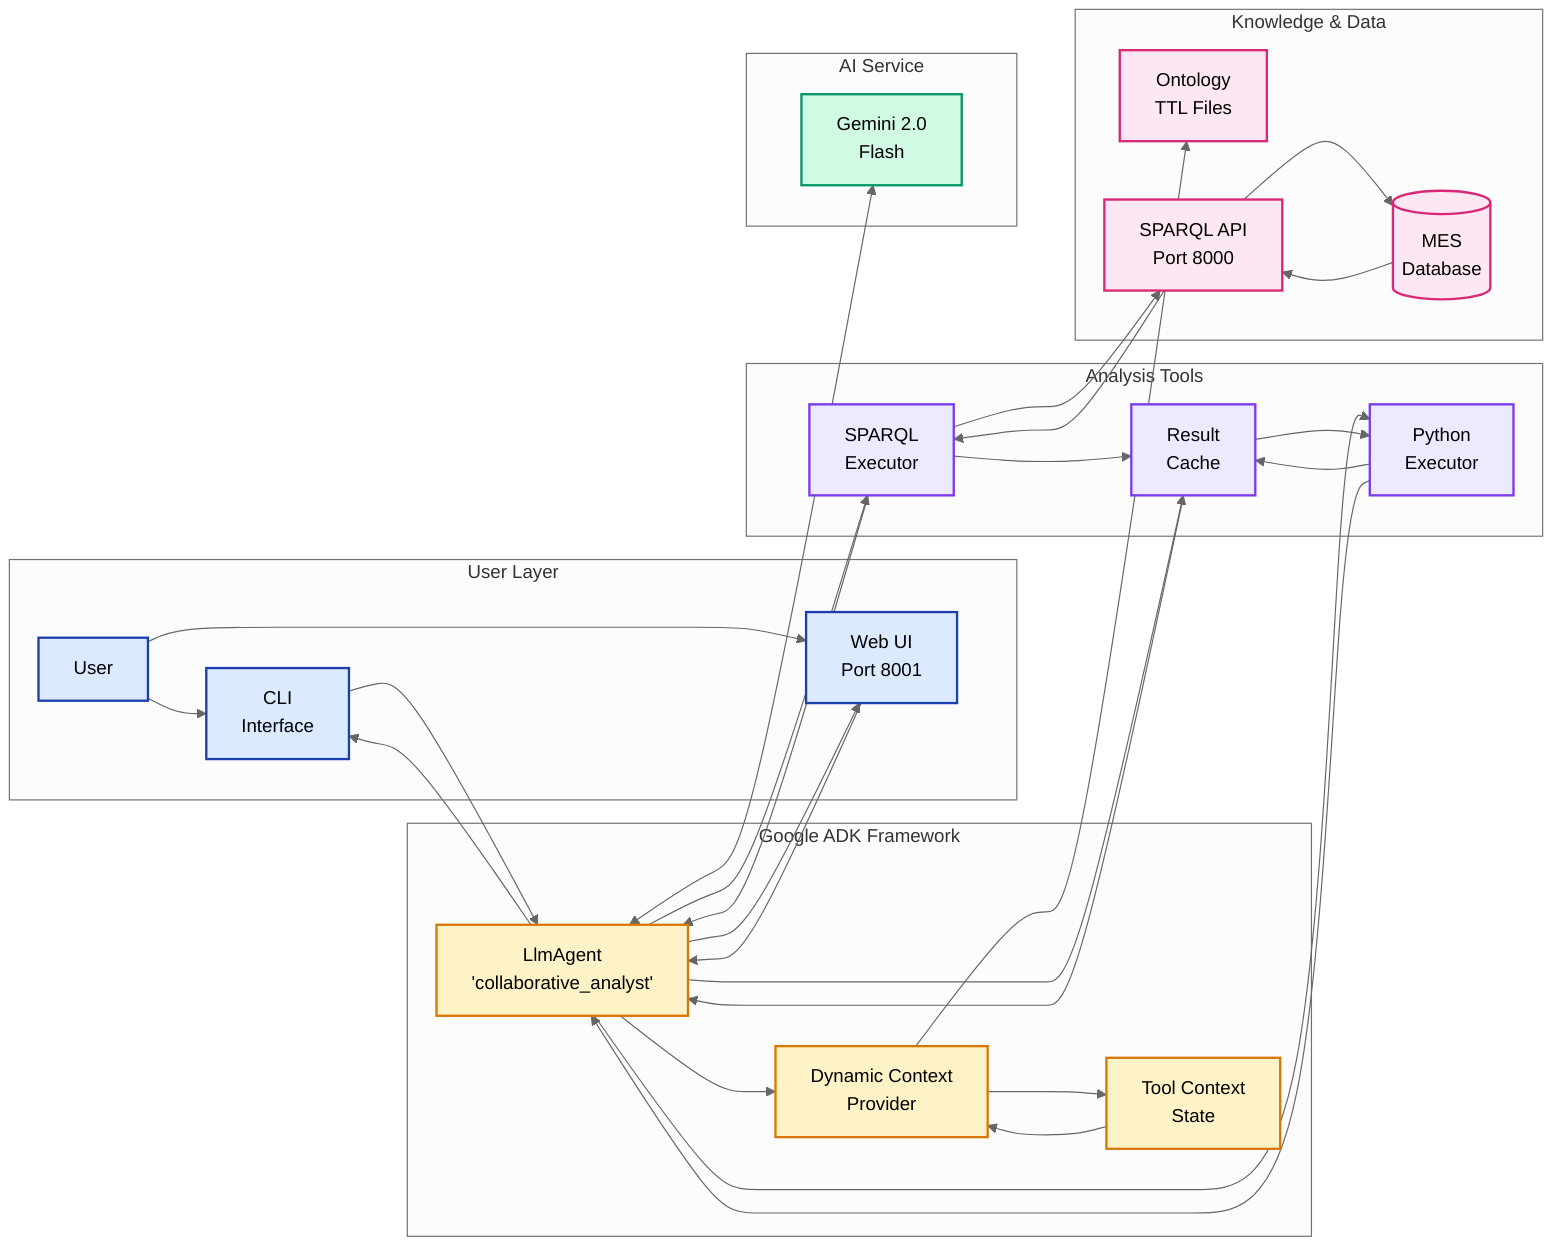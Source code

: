 %%{init: {'theme':'neutral'}}%%

graph LR
    subgraph "User Layer"
        USER[User]
        CLI[CLI<br/>Interface]
        WEB[Web UI<br/>Port 8001]
    end
    
    subgraph "Google ADK Framework"
        AGENT[LlmAgent<br/>'collaborative_analyst']
        CONTEXT[Dynamic Context<br/>Provider]
        STATE[Tool Context<br/>State]
    end
    
    subgraph "Analysis Tools"
        SPARQL[SPARQL<br/>Executor]
        PYTHON[Python<br/>Executor]
        CACHE[Result<br/>Cache]
    end
    
    subgraph "Knowledge & Data"
        ONTO[Ontology<br/>TTL Files]
        API[SPARQL API<br/>Port 8000]
        DB[(MES<br/>Database)]
    end
    
    subgraph "AI Service"
        LLM[Gemini 2.0<br/>Flash]
    end
    
    %% User interactions
    USER --> CLI
    USER --> WEB
    CLI --> AGENT
    WEB --> AGENT
    
    %% Agent flow
    AGENT <--> LLM
    AGENT --> CONTEXT
    CONTEXT --> STATE
    STATE --> CONTEXT
    CONTEXT --> ONTO
    
    %% Tool usage
    AGENT --> SPARQL
    AGENT --> PYTHON
    AGENT --> CACHE
    
    %% Data flow
    SPARQL --> API
    API --> DB
    DB --> API
    API --> SPARQL
    SPARQL --> CACHE
    PYTHON --> CACHE
    CACHE --> PYTHON
    
    %% Results flow
    SPARQL --> AGENT
    PYTHON --> AGENT
    CACHE --> AGENT
    AGENT --> CLI
    AGENT --> WEB
    
    %% Styling
    classDef userStyle fill:#dbeafe,stroke:#1e40af,stroke-width:2px
    classDef adkStyle fill:#fef3c7,stroke:#d97706,stroke-width:2px
    classDef toolStyle fill:#ede9fe,stroke:#7c3aed,stroke-width:2px
    classDef dataStyle fill:#fce7f3,stroke:#db2777,stroke-width:2px
    classDef aiStyle fill:#d1fae5,stroke:#059669,stroke-width:2px
    
    class USER,CLI,WEB userStyle
    class AGENT,CONTEXT,STATE adkStyle
    class SPARQL,PYTHON,CACHE toolStyle
    class ONTO,API,DB dataStyle
    class LLM aiStyle